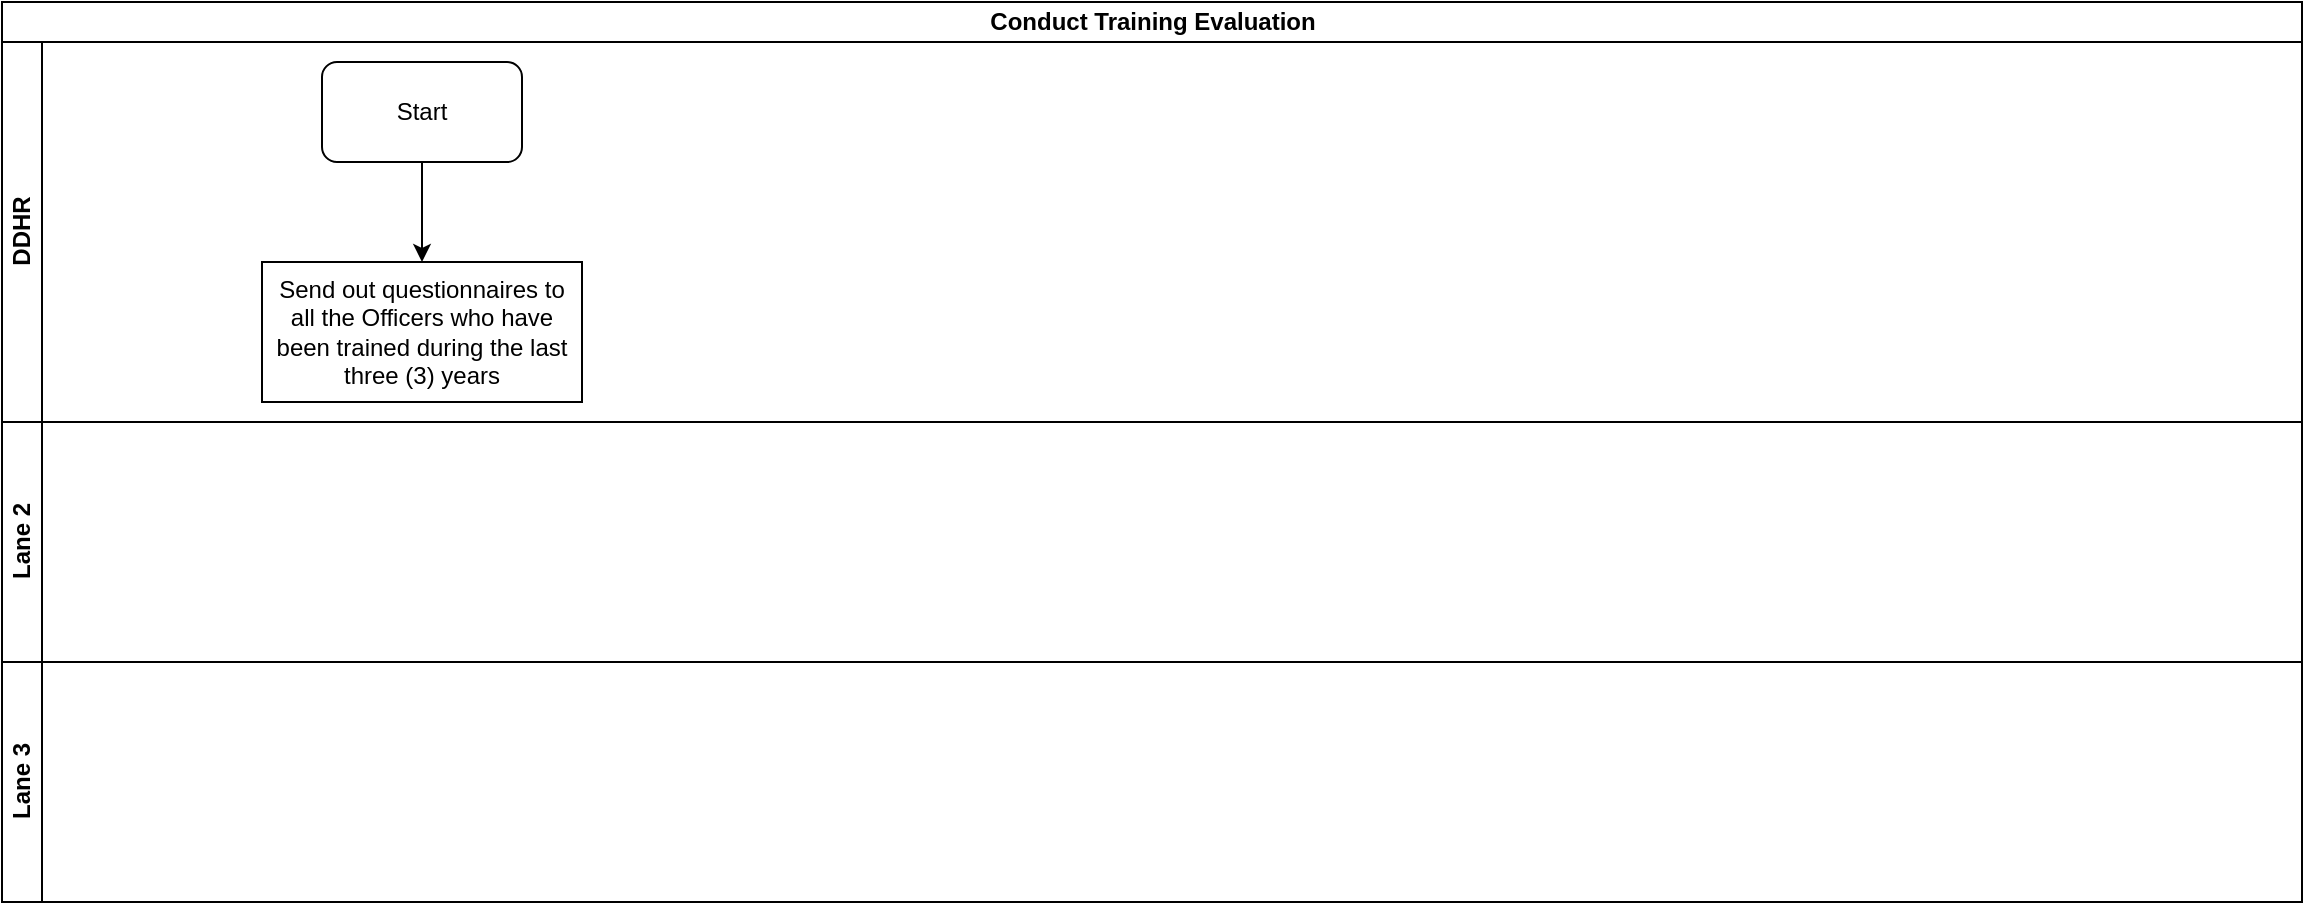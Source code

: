 <mxfile version="13.10.4" type="github">
  <diagram id="C-Z9xWYiqcwN5YgLJnE1" name="Page-1">
    <mxGraphModel dx="1038" dy="547" grid="1" gridSize="10" guides="1" tooltips="1" connect="1" arrows="1" fold="1" page="1" pageScale="1" pageWidth="1169" pageHeight="827" math="0" shadow="0">
      <root>
        <mxCell id="0" />
        <mxCell id="1" parent="0" />
        <mxCell id="J6xqg7GXFHYMLYkUjcn5-1" value="Conduct Training Evaluation" style="swimlane;html=1;childLayout=stackLayout;resizeParent=1;resizeParentMax=0;horizontal=1;startSize=20;horizontalStack=0;" parent="1" vertex="1">
          <mxGeometry x="10" y="10" width="1150" height="450" as="geometry" />
        </mxCell>
        <mxCell id="J6xqg7GXFHYMLYkUjcn5-2" value="DDHR" style="swimlane;html=1;startSize=20;horizontal=0;" parent="J6xqg7GXFHYMLYkUjcn5-1" vertex="1">
          <mxGeometry y="20" width="1150" height="190" as="geometry" />
        </mxCell>
        <mxCell id="9-p3QIqHMCxuxGA2po6K-1" value="Start" style="rounded=1;whiteSpace=wrap;html=1;" vertex="1" parent="J6xqg7GXFHYMLYkUjcn5-2">
          <mxGeometry x="160" y="10" width="100" height="50" as="geometry" />
        </mxCell>
        <mxCell id="9-p3QIqHMCxuxGA2po6K-2" value="Send out questionnaires to all the Officers who have been trained during the last three (3) years" style="rounded=0;whiteSpace=wrap;html=1;" vertex="1" parent="J6xqg7GXFHYMLYkUjcn5-2">
          <mxGeometry x="130" y="110" width="160" height="70" as="geometry" />
        </mxCell>
        <mxCell id="9-p3QIqHMCxuxGA2po6K-4" value="" style="edgeStyle=orthogonalEdgeStyle;rounded=0;orthogonalLoop=1;jettySize=auto;html=1;entryX=0.5;entryY=0;entryDx=0;entryDy=0;" edge="1" parent="J6xqg7GXFHYMLYkUjcn5-2" source="9-p3QIqHMCxuxGA2po6K-1" target="9-p3QIqHMCxuxGA2po6K-2">
          <mxGeometry relative="1" as="geometry">
            <mxPoint x="210" y="135" as="targetPoint" />
          </mxGeometry>
        </mxCell>
        <mxCell id="J6xqg7GXFHYMLYkUjcn5-3" value="Lane 2" style="swimlane;html=1;startSize=20;horizontal=0;" parent="J6xqg7GXFHYMLYkUjcn5-1" vertex="1">
          <mxGeometry y="210" width="1150" height="120" as="geometry" />
        </mxCell>
        <mxCell id="J6xqg7GXFHYMLYkUjcn5-4" value="Lane 3" style="swimlane;html=1;startSize=20;horizontal=0;" parent="J6xqg7GXFHYMLYkUjcn5-1" vertex="1">
          <mxGeometry y="330" width="1150" height="120" as="geometry" />
        </mxCell>
      </root>
    </mxGraphModel>
  </diagram>
</mxfile>
